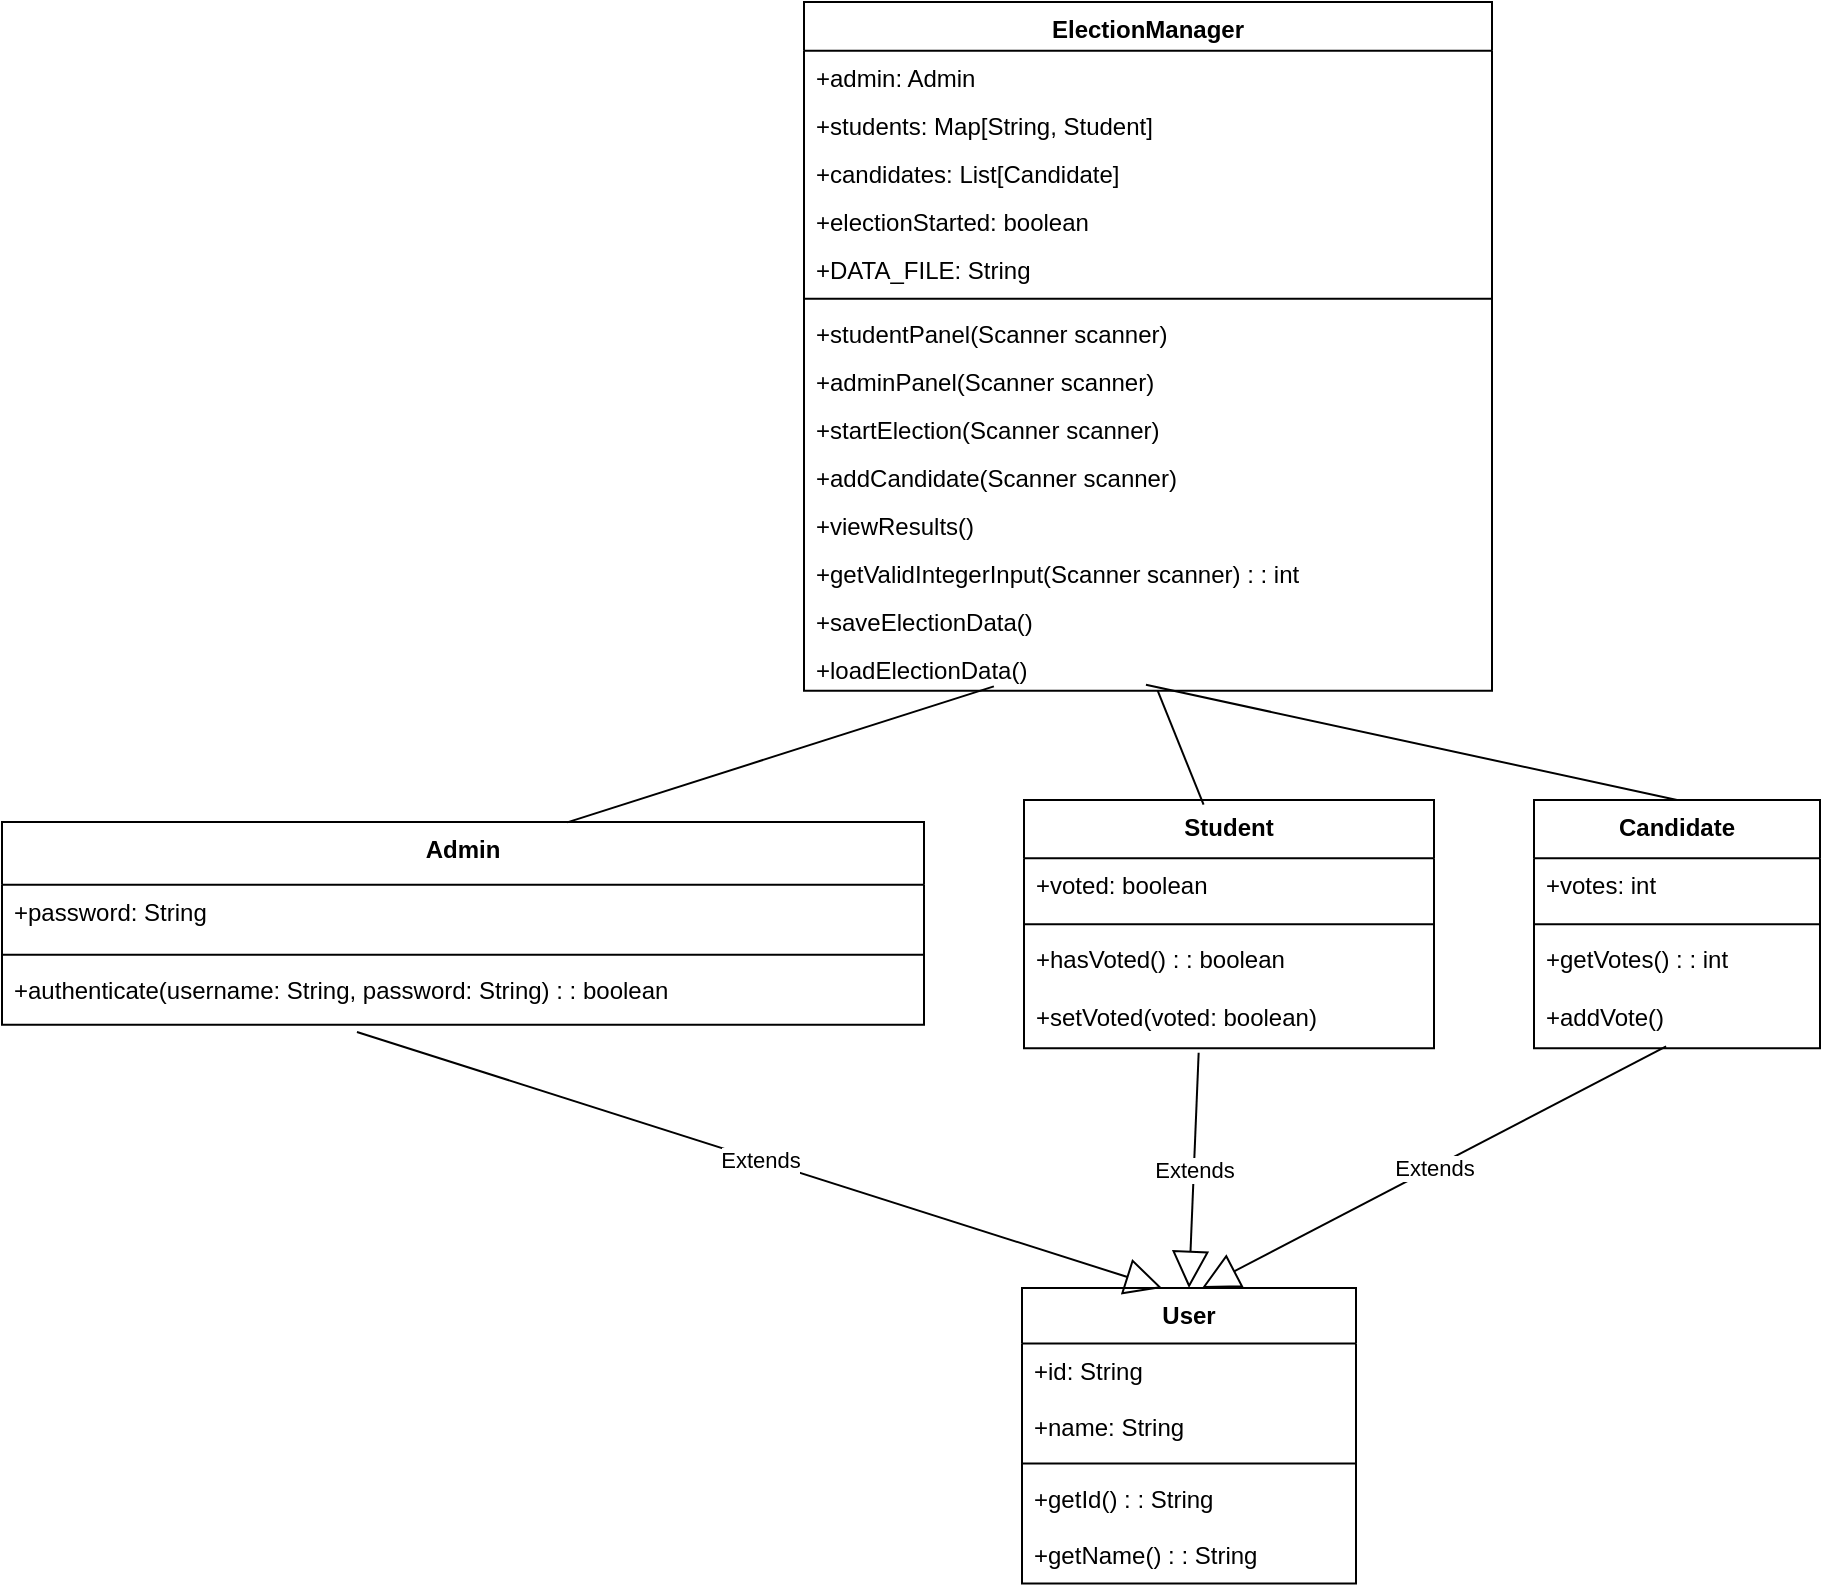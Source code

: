 <mxfile version="25.0.2">
  <diagram id="C5RBs43oDa-KdzZeNtuy" name="Page-1">
    <mxGraphModel dx="1909" dy="1129" grid="1" gridSize="10" guides="1" tooltips="1" connect="1" arrows="1" fold="1" page="1" pageScale="1" pageWidth="827" pageHeight="1169" math="0" shadow="0">
      <root>
        <mxCell id="WIyWlLk6GJQsqaUBKTNV-0" />
        <mxCell id="WIyWlLk6GJQsqaUBKTNV-1" parent="WIyWlLk6GJQsqaUBKTNV-0" />
        <mxCell id="_gTvMmu1mN6YXcPTjAMC-47" value="User" style="swimlane;fontStyle=1;align=center;verticalAlign=top;childLayout=stackLayout;horizontal=1;startSize=27.8;horizontalStack=0;resizeParent=1;resizeParentMax=0;resizeLast=0;collapsible=0;marginBottom=0;" vertex="1" parent="WIyWlLk6GJQsqaUBKTNV-1">
          <mxGeometry x="700" y="823" width="167" height="147.8" as="geometry" />
        </mxCell>
        <mxCell id="_gTvMmu1mN6YXcPTjAMC-48" value="+id: String" style="text;strokeColor=none;fillColor=none;align=left;verticalAlign=top;spacingLeft=4;spacingRight=4;overflow=hidden;rotatable=0;points=[[0,0.5],[1,0.5]];portConstraint=eastwest;" vertex="1" parent="_gTvMmu1mN6YXcPTjAMC-47">
          <mxGeometry y="27.8" width="167" height="28" as="geometry" />
        </mxCell>
        <mxCell id="_gTvMmu1mN6YXcPTjAMC-49" value="+name: String" style="text;strokeColor=none;fillColor=none;align=left;verticalAlign=top;spacingLeft=4;spacingRight=4;overflow=hidden;rotatable=0;points=[[0,0.5],[1,0.5]];portConstraint=eastwest;" vertex="1" parent="_gTvMmu1mN6YXcPTjAMC-47">
          <mxGeometry y="55.8" width="167" height="28" as="geometry" />
        </mxCell>
        <mxCell id="_gTvMmu1mN6YXcPTjAMC-50" style="line;strokeWidth=1;fillColor=none;align=left;verticalAlign=middle;spacingTop=-1;spacingLeft=3;spacingRight=3;rotatable=0;labelPosition=right;points=[];portConstraint=eastwest;strokeColor=inherit;" vertex="1" parent="_gTvMmu1mN6YXcPTjAMC-47">
          <mxGeometry y="83.8" width="167" height="8" as="geometry" />
        </mxCell>
        <mxCell id="_gTvMmu1mN6YXcPTjAMC-51" value="+getId() : : String" style="text;strokeColor=none;fillColor=none;align=left;verticalAlign=top;spacingLeft=4;spacingRight=4;overflow=hidden;rotatable=0;points=[[0,0.5],[1,0.5]];portConstraint=eastwest;" vertex="1" parent="_gTvMmu1mN6YXcPTjAMC-47">
          <mxGeometry y="91.8" width="167" height="28" as="geometry" />
        </mxCell>
        <mxCell id="_gTvMmu1mN6YXcPTjAMC-52" value="+getName() : : String" style="text;strokeColor=none;fillColor=none;align=left;verticalAlign=top;spacingLeft=4;spacingRight=4;overflow=hidden;rotatable=0;points=[[0,0.5],[1,0.5]];portConstraint=eastwest;" vertex="1" parent="_gTvMmu1mN6YXcPTjAMC-47">
          <mxGeometry y="119.8" width="167" height="28" as="geometry" />
        </mxCell>
        <mxCell id="_gTvMmu1mN6YXcPTjAMC-53" value="Admin" style="swimlane;fontStyle=1;align=center;verticalAlign=top;childLayout=stackLayout;horizontal=1;startSize=31.4;horizontalStack=0;resizeParent=1;resizeParentMax=0;resizeLast=0;collapsible=0;marginBottom=0;" vertex="1" parent="WIyWlLk6GJQsqaUBKTNV-1">
          <mxGeometry x="190" y="590" width="461" height="101.4" as="geometry" />
        </mxCell>
        <mxCell id="_gTvMmu1mN6YXcPTjAMC-54" value="+password: String" style="text;strokeColor=none;fillColor=none;align=left;verticalAlign=top;spacingLeft=4;spacingRight=4;overflow=hidden;rotatable=0;points=[[0,0.5],[1,0.5]];portConstraint=eastwest;" vertex="1" parent="_gTvMmu1mN6YXcPTjAMC-53">
          <mxGeometry y="31.4" width="461" height="31" as="geometry" />
        </mxCell>
        <mxCell id="_gTvMmu1mN6YXcPTjAMC-55" style="line;strokeWidth=1;fillColor=none;align=left;verticalAlign=middle;spacingTop=-1;spacingLeft=3;spacingRight=3;rotatable=0;labelPosition=right;points=[];portConstraint=eastwest;strokeColor=inherit;" vertex="1" parent="_gTvMmu1mN6YXcPTjAMC-53">
          <mxGeometry y="62.4" width="461" height="8" as="geometry" />
        </mxCell>
        <mxCell id="_gTvMmu1mN6YXcPTjAMC-56" value="+authenticate(username: String, password: String) : : boolean" style="text;strokeColor=none;fillColor=none;align=left;verticalAlign=top;spacingLeft=4;spacingRight=4;overflow=hidden;rotatable=0;points=[[0,0.5],[1,0.5]];portConstraint=eastwest;" vertex="1" parent="_gTvMmu1mN6YXcPTjAMC-53">
          <mxGeometry y="70.4" width="461" height="31" as="geometry" />
        </mxCell>
        <mxCell id="_gTvMmu1mN6YXcPTjAMC-57" value="Student" style="swimlane;fontStyle=1;align=center;verticalAlign=top;childLayout=stackLayout;horizontal=1;startSize=29.15;horizontalStack=0;resizeParent=1;resizeParentMax=0;resizeLast=0;collapsible=0;marginBottom=0;" vertex="1" parent="WIyWlLk6GJQsqaUBKTNV-1">
          <mxGeometry x="701" y="579" width="205" height="124.15" as="geometry" />
        </mxCell>
        <mxCell id="_gTvMmu1mN6YXcPTjAMC-58" value="+voted: boolean" style="text;strokeColor=none;fillColor=none;align=left;verticalAlign=top;spacingLeft=4;spacingRight=4;overflow=hidden;rotatable=0;points=[[0,0.5],[1,0.5]];portConstraint=eastwest;" vertex="1" parent="_gTvMmu1mN6YXcPTjAMC-57">
          <mxGeometry y="29.15" width="205" height="29" as="geometry" />
        </mxCell>
        <mxCell id="_gTvMmu1mN6YXcPTjAMC-59" style="line;strokeWidth=1;fillColor=none;align=left;verticalAlign=middle;spacingTop=-1;spacingLeft=3;spacingRight=3;rotatable=0;labelPosition=right;points=[];portConstraint=eastwest;strokeColor=inherit;" vertex="1" parent="_gTvMmu1mN6YXcPTjAMC-57">
          <mxGeometry y="58.15" width="205" height="8" as="geometry" />
        </mxCell>
        <mxCell id="_gTvMmu1mN6YXcPTjAMC-60" value="+hasVoted() : : boolean" style="text;strokeColor=none;fillColor=none;align=left;verticalAlign=top;spacingLeft=4;spacingRight=4;overflow=hidden;rotatable=0;points=[[0,0.5],[1,0.5]];portConstraint=eastwest;" vertex="1" parent="_gTvMmu1mN6YXcPTjAMC-57">
          <mxGeometry y="66.15" width="205" height="29" as="geometry" />
        </mxCell>
        <mxCell id="_gTvMmu1mN6YXcPTjAMC-61" value="+setVoted(voted: boolean)" style="text;strokeColor=none;fillColor=none;align=left;verticalAlign=top;spacingLeft=4;spacingRight=4;overflow=hidden;rotatable=0;points=[[0,0.5],[1,0.5]];portConstraint=eastwest;" vertex="1" parent="_gTvMmu1mN6YXcPTjAMC-57">
          <mxGeometry y="95.15" width="205" height="29" as="geometry" />
        </mxCell>
        <mxCell id="_gTvMmu1mN6YXcPTjAMC-62" value="Candidate" style="swimlane;fontStyle=1;align=center;verticalAlign=top;childLayout=stackLayout;horizontal=1;startSize=29.15;horizontalStack=0;resizeParent=1;resizeParentMax=0;resizeLast=0;collapsible=0;marginBottom=0;" vertex="1" parent="WIyWlLk6GJQsqaUBKTNV-1">
          <mxGeometry x="956" y="579" width="143" height="124.15" as="geometry" />
        </mxCell>
        <mxCell id="_gTvMmu1mN6YXcPTjAMC-63" value="+votes: int" style="text;strokeColor=none;fillColor=none;align=left;verticalAlign=top;spacingLeft=4;spacingRight=4;overflow=hidden;rotatable=0;points=[[0,0.5],[1,0.5]];portConstraint=eastwest;" vertex="1" parent="_gTvMmu1mN6YXcPTjAMC-62">
          <mxGeometry y="29.15" width="143" height="29" as="geometry" />
        </mxCell>
        <mxCell id="_gTvMmu1mN6YXcPTjAMC-64" style="line;strokeWidth=1;fillColor=none;align=left;verticalAlign=middle;spacingTop=-1;spacingLeft=3;spacingRight=3;rotatable=0;labelPosition=right;points=[];portConstraint=eastwest;strokeColor=inherit;" vertex="1" parent="_gTvMmu1mN6YXcPTjAMC-62">
          <mxGeometry y="58.15" width="143" height="8" as="geometry" />
        </mxCell>
        <mxCell id="_gTvMmu1mN6YXcPTjAMC-65" value="+getVotes() : : int" style="text;strokeColor=none;fillColor=none;align=left;verticalAlign=top;spacingLeft=4;spacingRight=4;overflow=hidden;rotatable=0;points=[[0,0.5],[1,0.5]];portConstraint=eastwest;" vertex="1" parent="_gTvMmu1mN6YXcPTjAMC-62">
          <mxGeometry y="66.15" width="143" height="29" as="geometry" />
        </mxCell>
        <mxCell id="_gTvMmu1mN6YXcPTjAMC-66" value="+addVote()" style="text;strokeColor=none;fillColor=none;align=left;verticalAlign=top;spacingLeft=4;spacingRight=4;overflow=hidden;rotatable=0;points=[[0,0.5],[1,0.5]];portConstraint=eastwest;" vertex="1" parent="_gTvMmu1mN6YXcPTjAMC-62">
          <mxGeometry y="95.15" width="143" height="29" as="geometry" />
        </mxCell>
        <mxCell id="_gTvMmu1mN6YXcPTjAMC-67" value="ElectionManager" style="swimlane;fontStyle=1;align=center;verticalAlign=top;childLayout=stackLayout;horizontal=1;startSize=24.329;horizontalStack=0;resizeParent=1;resizeParentMax=0;resizeLast=0;collapsible=0;marginBottom=0;" vertex="1" parent="WIyWlLk6GJQsqaUBKTNV-1">
          <mxGeometry x="591" y="180" width="344" height="344.329" as="geometry" />
        </mxCell>
        <mxCell id="_gTvMmu1mN6YXcPTjAMC-68" value="+admin: Admin" style="text;strokeColor=none;fillColor=none;align=left;verticalAlign=top;spacingLeft=4;spacingRight=4;overflow=hidden;rotatable=0;points=[[0,0.5],[1,0.5]];portConstraint=eastwest;" vertex="1" parent="_gTvMmu1mN6YXcPTjAMC-67">
          <mxGeometry y="24.329" width="344" height="24" as="geometry" />
        </mxCell>
        <mxCell id="_gTvMmu1mN6YXcPTjAMC-69" value="+students: Map[String, Student]" style="text;strokeColor=none;fillColor=none;align=left;verticalAlign=top;spacingLeft=4;spacingRight=4;overflow=hidden;rotatable=0;points=[[0,0.5],[1,0.5]];portConstraint=eastwest;" vertex="1" parent="_gTvMmu1mN6YXcPTjAMC-67">
          <mxGeometry y="48.329" width="344" height="24" as="geometry" />
        </mxCell>
        <mxCell id="_gTvMmu1mN6YXcPTjAMC-70" value="+candidates: List[Candidate]" style="text;strokeColor=none;fillColor=none;align=left;verticalAlign=top;spacingLeft=4;spacingRight=4;overflow=hidden;rotatable=0;points=[[0,0.5],[1,0.5]];portConstraint=eastwest;" vertex="1" parent="_gTvMmu1mN6YXcPTjAMC-67">
          <mxGeometry y="72.329" width="344" height="24" as="geometry" />
        </mxCell>
        <mxCell id="_gTvMmu1mN6YXcPTjAMC-71" value="+electionStarted: boolean" style="text;strokeColor=none;fillColor=none;align=left;verticalAlign=top;spacingLeft=4;spacingRight=4;overflow=hidden;rotatable=0;points=[[0,0.5],[1,0.5]];portConstraint=eastwest;" vertex="1" parent="_gTvMmu1mN6YXcPTjAMC-67">
          <mxGeometry y="96.329" width="344" height="24" as="geometry" />
        </mxCell>
        <mxCell id="_gTvMmu1mN6YXcPTjAMC-72" value="+DATA_FILE: String" style="text;strokeColor=none;fillColor=none;align=left;verticalAlign=top;spacingLeft=4;spacingRight=4;overflow=hidden;rotatable=0;points=[[0,0.5],[1,0.5]];portConstraint=eastwest;" vertex="1" parent="_gTvMmu1mN6YXcPTjAMC-67">
          <mxGeometry y="120.329" width="344" height="24" as="geometry" />
        </mxCell>
        <mxCell id="_gTvMmu1mN6YXcPTjAMC-73" style="line;strokeWidth=1;fillColor=none;align=left;verticalAlign=middle;spacingTop=-1;spacingLeft=3;spacingRight=3;rotatable=0;labelPosition=right;points=[];portConstraint=eastwest;strokeColor=inherit;" vertex="1" parent="_gTvMmu1mN6YXcPTjAMC-67">
          <mxGeometry y="144.329" width="344" height="8" as="geometry" />
        </mxCell>
        <mxCell id="_gTvMmu1mN6YXcPTjAMC-74" value="+studentPanel(Scanner scanner)" style="text;strokeColor=none;fillColor=none;align=left;verticalAlign=top;spacingLeft=4;spacingRight=4;overflow=hidden;rotatable=0;points=[[0,0.5],[1,0.5]];portConstraint=eastwest;" vertex="1" parent="_gTvMmu1mN6YXcPTjAMC-67">
          <mxGeometry y="152.329" width="344" height="24" as="geometry" />
        </mxCell>
        <mxCell id="_gTvMmu1mN6YXcPTjAMC-75" value="+adminPanel(Scanner scanner)" style="text;strokeColor=none;fillColor=none;align=left;verticalAlign=top;spacingLeft=4;spacingRight=4;overflow=hidden;rotatable=0;points=[[0,0.5],[1,0.5]];portConstraint=eastwest;" vertex="1" parent="_gTvMmu1mN6YXcPTjAMC-67">
          <mxGeometry y="176.329" width="344" height="24" as="geometry" />
        </mxCell>
        <mxCell id="_gTvMmu1mN6YXcPTjAMC-76" value="+startElection(Scanner scanner)" style="text;strokeColor=none;fillColor=none;align=left;verticalAlign=top;spacingLeft=4;spacingRight=4;overflow=hidden;rotatable=0;points=[[0,0.5],[1,0.5]];portConstraint=eastwest;" vertex="1" parent="_gTvMmu1mN6YXcPTjAMC-67">
          <mxGeometry y="200.329" width="344" height="24" as="geometry" />
        </mxCell>
        <mxCell id="_gTvMmu1mN6YXcPTjAMC-77" value="+addCandidate(Scanner scanner)" style="text;strokeColor=none;fillColor=none;align=left;verticalAlign=top;spacingLeft=4;spacingRight=4;overflow=hidden;rotatable=0;points=[[0,0.5],[1,0.5]];portConstraint=eastwest;" vertex="1" parent="_gTvMmu1mN6YXcPTjAMC-67">
          <mxGeometry y="224.329" width="344" height="24" as="geometry" />
        </mxCell>
        <mxCell id="_gTvMmu1mN6YXcPTjAMC-78" value="+viewResults()" style="text;strokeColor=none;fillColor=none;align=left;verticalAlign=top;spacingLeft=4;spacingRight=4;overflow=hidden;rotatable=0;points=[[0,0.5],[1,0.5]];portConstraint=eastwest;" vertex="1" parent="_gTvMmu1mN6YXcPTjAMC-67">
          <mxGeometry y="248.329" width="344" height="24" as="geometry" />
        </mxCell>
        <mxCell id="_gTvMmu1mN6YXcPTjAMC-79" value="+getValidIntegerInput(Scanner scanner) : : int" style="text;strokeColor=none;fillColor=none;align=left;verticalAlign=top;spacingLeft=4;spacingRight=4;overflow=hidden;rotatable=0;points=[[0,0.5],[1,0.5]];portConstraint=eastwest;" vertex="1" parent="_gTvMmu1mN6YXcPTjAMC-67">
          <mxGeometry y="272.329" width="344" height="24" as="geometry" />
        </mxCell>
        <mxCell id="_gTvMmu1mN6YXcPTjAMC-80" value="+saveElectionData()" style="text;strokeColor=none;fillColor=none;align=left;verticalAlign=top;spacingLeft=4;spacingRight=4;overflow=hidden;rotatable=0;points=[[0,0.5],[1,0.5]];portConstraint=eastwest;" vertex="1" parent="_gTvMmu1mN6YXcPTjAMC-67">
          <mxGeometry y="296.329" width="344" height="24" as="geometry" />
        </mxCell>
        <mxCell id="_gTvMmu1mN6YXcPTjAMC-81" value="+loadElectionData()" style="text;strokeColor=none;fillColor=none;align=left;verticalAlign=top;spacingLeft=4;spacingRight=4;overflow=hidden;rotatable=0;points=[[0,0.5],[1,0.5]];portConstraint=eastwest;" vertex="1" parent="_gTvMmu1mN6YXcPTjAMC-67">
          <mxGeometry y="320.329" width="344" height="24" as="geometry" />
        </mxCell>
        <mxCell id="_gTvMmu1mN6YXcPTjAMC-86" value="Extends" style="endArrow=block;endSize=16;endFill=0;html=1;rounded=0;entryX=0.5;entryY=0;entryDx=0;entryDy=0;exitX=0.426;exitY=1.078;exitDx=0;exitDy=0;exitPerimeter=0;" edge="1" parent="WIyWlLk6GJQsqaUBKTNV-1" source="_gTvMmu1mN6YXcPTjAMC-61" target="_gTvMmu1mN6YXcPTjAMC-47">
          <mxGeometry width="160" relative="1" as="geometry">
            <mxPoint x="640" y="703" as="sourcePoint" />
            <mxPoint x="800" y="703" as="targetPoint" />
          </mxGeometry>
        </mxCell>
        <mxCell id="_gTvMmu1mN6YXcPTjAMC-87" value="Extends" style="endArrow=block;endSize=16;endFill=0;html=1;rounded=0;exitX=0.462;exitY=0.967;exitDx=0;exitDy=0;exitPerimeter=0;" edge="1" parent="WIyWlLk6GJQsqaUBKTNV-1" source="_gTvMmu1mN6YXcPTjAMC-66">
          <mxGeometry width="160" relative="1" as="geometry">
            <mxPoint x="798" y="715" as="sourcePoint" />
            <mxPoint x="790" y="823" as="targetPoint" />
          </mxGeometry>
        </mxCell>
        <mxCell id="_gTvMmu1mN6YXcPTjAMC-88" value="Extends" style="endArrow=block;endSize=16;endFill=0;html=1;rounded=0;exitX=0.385;exitY=1.116;exitDx=0;exitDy=0;exitPerimeter=0;" edge="1" parent="WIyWlLk6GJQsqaUBKTNV-1" source="_gTvMmu1mN6YXcPTjAMC-56">
          <mxGeometry width="160" relative="1" as="geometry">
            <mxPoint x="798" y="715" as="sourcePoint" />
            <mxPoint x="770" y="823" as="targetPoint" />
          </mxGeometry>
        </mxCell>
        <mxCell id="_gTvMmu1mN6YXcPTjAMC-89" value="" style="endArrow=none;html=1;rounded=0;entryX=0.276;entryY=0.911;entryDx=0;entryDy=0;entryPerimeter=0;exitX=0.613;exitY=0.002;exitDx=0;exitDy=0;exitPerimeter=0;" edge="1" parent="WIyWlLk6GJQsqaUBKTNV-1" source="_gTvMmu1mN6YXcPTjAMC-53" target="_gTvMmu1mN6YXcPTjAMC-81">
          <mxGeometry width="50" height="50" relative="1" as="geometry">
            <mxPoint x="690" y="703" as="sourcePoint" />
            <mxPoint x="740" y="653" as="targetPoint" />
          </mxGeometry>
        </mxCell>
        <mxCell id="_gTvMmu1mN6YXcPTjAMC-90" value="" style="endArrow=none;html=1;rounded=0;exitX=0.438;exitY=0.019;exitDx=0;exitDy=0;exitPerimeter=0;" edge="1" parent="WIyWlLk6GJQsqaUBKTNV-1" source="_gTvMmu1mN6YXcPTjAMC-57" target="_gTvMmu1mN6YXcPTjAMC-81">
          <mxGeometry width="50" height="50" relative="1" as="geometry">
            <mxPoint x="483" y="600" as="sourcePoint" />
            <mxPoint x="696" y="532" as="targetPoint" />
          </mxGeometry>
        </mxCell>
        <mxCell id="_gTvMmu1mN6YXcPTjAMC-91" value="" style="endArrow=none;html=1;rounded=0;exitX=0.5;exitY=0;exitDx=0;exitDy=0;entryX=0.497;entryY=0.878;entryDx=0;entryDy=0;entryPerimeter=0;" edge="1" parent="WIyWlLk6GJQsqaUBKTNV-1" source="_gTvMmu1mN6YXcPTjAMC-62" target="_gTvMmu1mN6YXcPTjAMC-81">
          <mxGeometry width="50" height="50" relative="1" as="geometry">
            <mxPoint x="801" y="591" as="sourcePoint" />
            <mxPoint x="778" y="534" as="targetPoint" />
          </mxGeometry>
        </mxCell>
      </root>
    </mxGraphModel>
  </diagram>
</mxfile>
